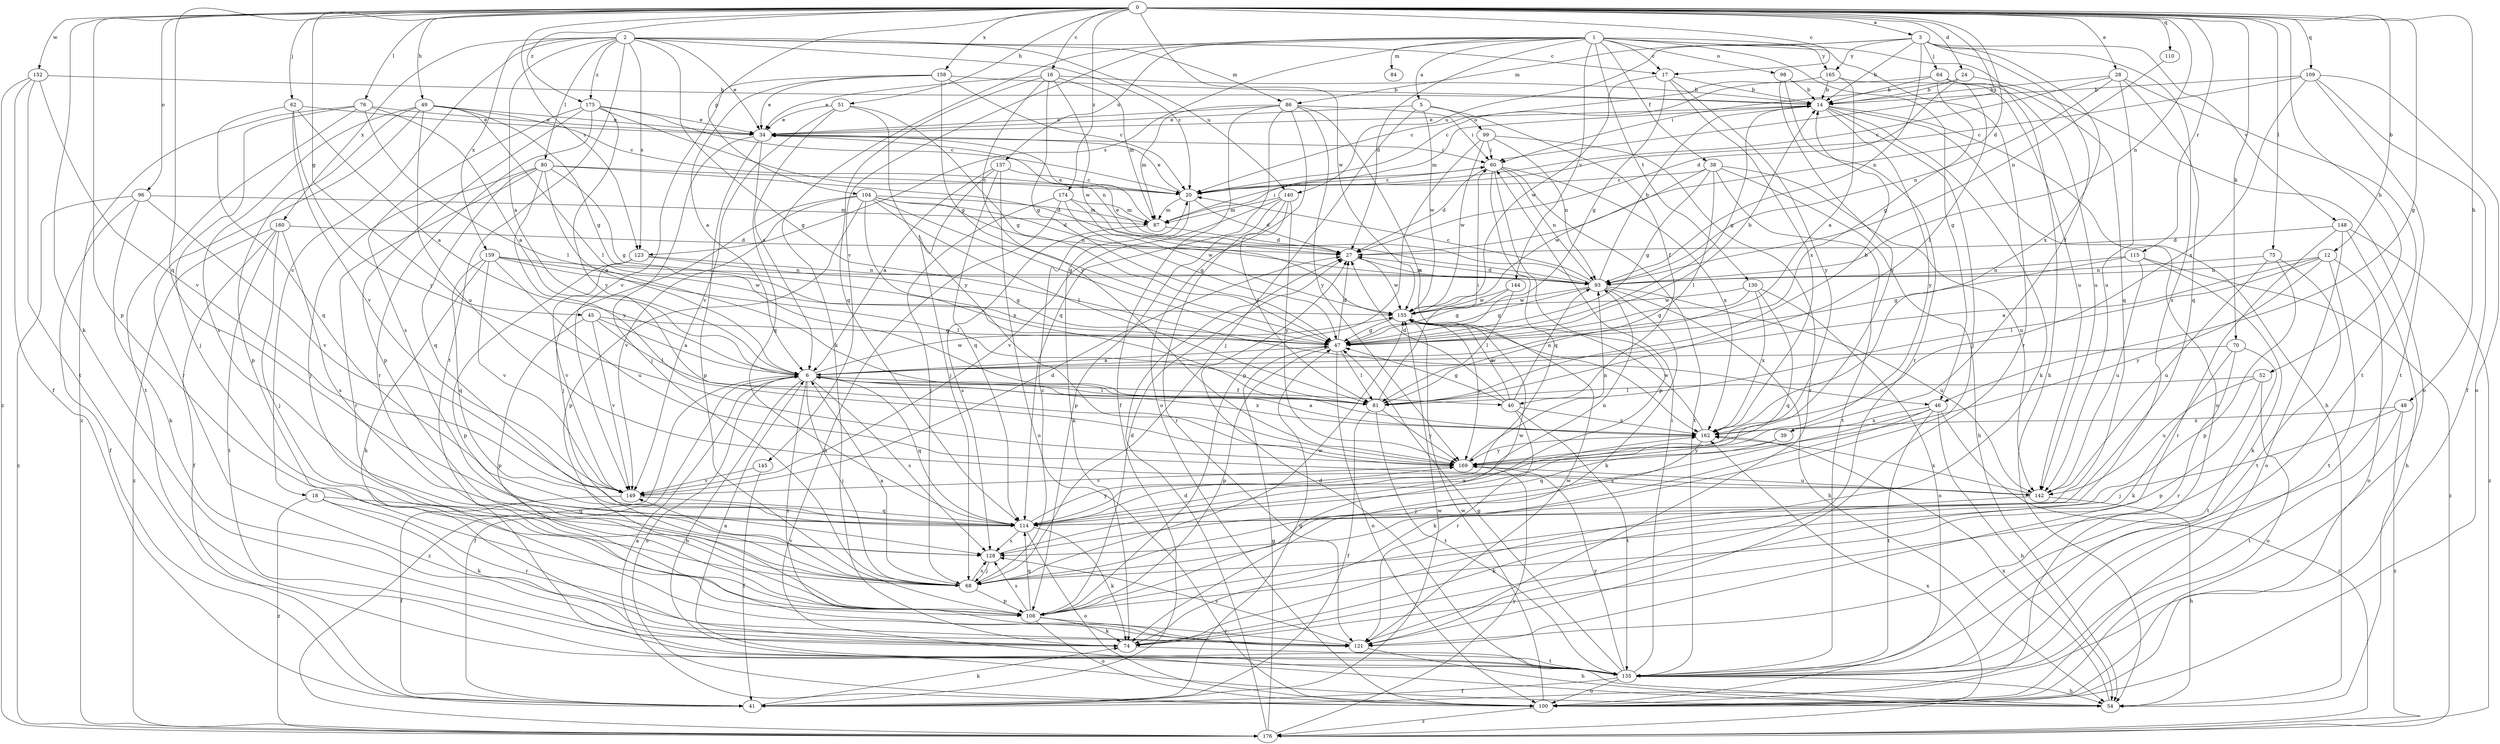 strict digraph  {
0;
1;
2;
3;
5;
6;
12;
14;
16;
17;
18;
20;
24;
27;
28;
34;
38;
39;
40;
41;
45;
46;
47;
48;
49;
51;
52;
54;
60;
62;
64;
68;
70;
74;
75;
76;
80;
81;
84;
86;
87;
93;
96;
98;
99;
100;
104;
108;
109;
110;
114;
115;
121;
123;
128;
130;
135;
137;
140;
142;
144;
145;
148;
149;
152;
155;
158;
159;
160;
162;
165;
169;
174;
175;
176;
0 -> 3  [label=a];
0 -> 12  [label=b];
0 -> 16  [label=c];
0 -> 17  [label=c];
0 -> 24  [label=d];
0 -> 27  [label=d];
0 -> 28  [label=e];
0 -> 45  [label=g];
0 -> 46  [label=g];
0 -> 48  [label=h];
0 -> 49  [label=h];
0 -> 51  [label=h];
0 -> 52  [label=h];
0 -> 60  [label=i];
0 -> 62  [label=j];
0 -> 70  [label=k];
0 -> 74  [label=k];
0 -> 75  [label=l];
0 -> 76  [label=l];
0 -> 93  [label=n];
0 -> 96  [label=o];
0 -> 104  [label=p];
0 -> 108  [label=p];
0 -> 109  [label=q];
0 -> 110  [label=q];
0 -> 114  [label=q];
0 -> 115  [label=r];
0 -> 123  [label=s];
0 -> 152  [label=w];
0 -> 155  [label=w];
0 -> 158  [label=x];
0 -> 174  [label=z];
0 -> 175  [label=z];
1 -> 5  [label=a];
1 -> 17  [label=c];
1 -> 27  [label=d];
1 -> 38  [label=f];
1 -> 46  [label=g];
1 -> 54  [label=h];
1 -> 74  [label=k];
1 -> 84  [label=m];
1 -> 98  [label=o];
1 -> 121  [label=r];
1 -> 123  [label=s];
1 -> 130  [label=t];
1 -> 137  [label=u];
1 -> 144  [label=v];
1 -> 145  [label=v];
1 -> 165  [label=y];
2 -> 6  [label=a];
2 -> 17  [label=c];
2 -> 18  [label=c];
2 -> 20  [label=c];
2 -> 34  [label=e];
2 -> 46  [label=g];
2 -> 80  [label=l];
2 -> 86  [label=m];
2 -> 123  [label=s];
2 -> 135  [label=t];
2 -> 140  [label=u];
2 -> 159  [label=x];
2 -> 160  [label=x];
2 -> 175  [label=z];
3 -> 14  [label=b];
3 -> 39  [label=f];
3 -> 64  [label=j];
3 -> 86  [label=m];
3 -> 93  [label=n];
3 -> 128  [label=s];
3 -> 140  [label=u];
3 -> 148  [label=v];
3 -> 162  [label=x];
3 -> 165  [label=y];
5 -> 34  [label=e];
5 -> 40  [label=f];
5 -> 68  [label=j];
5 -> 99  [label=o];
5 -> 155  [label=w];
6 -> 40  [label=f];
6 -> 41  [label=f];
6 -> 54  [label=h];
6 -> 68  [label=j];
6 -> 81  [label=l];
6 -> 100  [label=o];
6 -> 114  [label=q];
6 -> 121  [label=r];
6 -> 128  [label=s];
6 -> 155  [label=w];
6 -> 162  [label=x];
6 -> 176  [label=z];
12 -> 6  [label=a];
12 -> 81  [label=l];
12 -> 93  [label=n];
12 -> 100  [label=o];
12 -> 135  [label=t];
12 -> 169  [label=y];
14 -> 34  [label=e];
14 -> 47  [label=g];
14 -> 54  [label=h];
14 -> 68  [label=j];
14 -> 74  [label=k];
14 -> 87  [label=m];
14 -> 100  [label=o];
14 -> 169  [label=y];
16 -> 14  [label=b];
16 -> 34  [label=e];
16 -> 47  [label=g];
16 -> 87  [label=m];
16 -> 114  [label=q];
16 -> 155  [label=w];
16 -> 169  [label=y];
17 -> 14  [label=b];
17 -> 47  [label=g];
17 -> 155  [label=w];
17 -> 162  [label=x];
17 -> 169  [label=y];
18 -> 74  [label=k];
18 -> 114  [label=q];
18 -> 121  [label=r];
18 -> 176  [label=z];
20 -> 27  [label=d];
20 -> 34  [label=e];
20 -> 74  [label=k];
20 -> 87  [label=m];
24 -> 14  [label=b];
24 -> 27  [label=d];
24 -> 60  [label=i];
24 -> 100  [label=o];
27 -> 93  [label=n];
27 -> 155  [label=w];
28 -> 14  [label=b];
28 -> 20  [label=c];
28 -> 93  [label=n];
28 -> 114  [label=q];
28 -> 135  [label=t];
28 -> 142  [label=u];
34 -> 60  [label=i];
34 -> 68  [label=j];
34 -> 108  [label=p];
34 -> 114  [label=q];
38 -> 20  [label=c];
38 -> 47  [label=g];
38 -> 54  [label=h];
38 -> 81  [label=l];
38 -> 135  [label=t];
38 -> 142  [label=u];
38 -> 155  [label=w];
39 -> 114  [label=q];
39 -> 169  [label=y];
40 -> 27  [label=d];
40 -> 47  [label=g];
40 -> 93  [label=n];
40 -> 121  [label=r];
40 -> 135  [label=t];
40 -> 155  [label=w];
40 -> 162  [label=x];
41 -> 47  [label=g];
41 -> 74  [label=k];
41 -> 155  [label=w];
45 -> 6  [label=a];
45 -> 47  [label=g];
45 -> 81  [label=l];
45 -> 108  [label=p];
45 -> 149  [label=v];
46 -> 54  [label=h];
46 -> 74  [label=k];
46 -> 128  [label=s];
46 -> 135  [label=t];
46 -> 162  [label=x];
46 -> 176  [label=z];
47 -> 6  [label=a];
47 -> 14  [label=b];
47 -> 27  [label=d];
47 -> 81  [label=l];
47 -> 100  [label=o];
47 -> 108  [label=p];
48 -> 68  [label=j];
48 -> 135  [label=t];
48 -> 162  [label=x];
48 -> 176  [label=z];
49 -> 20  [label=c];
49 -> 34  [label=e];
49 -> 47  [label=g];
49 -> 81  [label=l];
49 -> 108  [label=p];
49 -> 121  [label=r];
49 -> 128  [label=s];
49 -> 142  [label=u];
51 -> 6  [label=a];
51 -> 34  [label=e];
51 -> 47  [label=g];
51 -> 149  [label=v];
51 -> 169  [label=y];
52 -> 81  [label=l];
52 -> 100  [label=o];
52 -> 108  [label=p];
52 -> 142  [label=u];
54 -> 27  [label=d];
54 -> 162  [label=x];
60 -> 20  [label=c];
60 -> 27  [label=d];
60 -> 93  [label=n];
60 -> 108  [label=p];
60 -> 114  [label=q];
60 -> 135  [label=t];
60 -> 162  [label=x];
62 -> 6  [label=a];
62 -> 34  [label=e];
62 -> 114  [label=q];
62 -> 149  [label=v];
62 -> 169  [label=y];
64 -> 14  [label=b];
64 -> 20  [label=c];
64 -> 47  [label=g];
64 -> 81  [label=l];
64 -> 114  [label=q];
64 -> 142  [label=u];
68 -> 6  [label=a];
68 -> 20  [label=c];
68 -> 108  [label=p];
68 -> 128  [label=s];
68 -> 149  [label=v];
68 -> 155  [label=w];
70 -> 6  [label=a];
70 -> 74  [label=k];
70 -> 121  [label=r];
70 -> 135  [label=t];
74 -> 135  [label=t];
75 -> 93  [label=n];
75 -> 108  [label=p];
75 -> 135  [label=t];
75 -> 142  [label=u];
76 -> 6  [label=a];
76 -> 34  [label=e];
76 -> 68  [label=j];
76 -> 81  [label=l];
76 -> 135  [label=t];
76 -> 176  [label=z];
80 -> 6  [label=a];
80 -> 20  [label=c];
80 -> 27  [label=d];
80 -> 47  [label=g];
80 -> 68  [label=j];
80 -> 114  [label=q];
80 -> 121  [label=r];
80 -> 169  [label=y];
81 -> 14  [label=b];
81 -> 41  [label=f];
81 -> 60  [label=i];
81 -> 135  [label=t];
81 -> 169  [label=y];
86 -> 34  [label=e];
86 -> 41  [label=f];
86 -> 60  [label=i];
86 -> 87  [label=m];
86 -> 100  [label=o];
86 -> 114  [label=q];
86 -> 162  [label=x];
86 -> 169  [label=y];
87 -> 27  [label=d];
87 -> 34  [label=e];
87 -> 60  [label=i];
87 -> 128  [label=s];
93 -> 14  [label=b];
93 -> 20  [label=c];
93 -> 27  [label=d];
93 -> 34  [label=e];
93 -> 47  [label=g];
93 -> 54  [label=h];
93 -> 74  [label=k];
93 -> 142  [label=u];
93 -> 155  [label=w];
96 -> 41  [label=f];
96 -> 74  [label=k];
96 -> 87  [label=m];
96 -> 149  [label=v];
96 -> 176  [label=z];
98 -> 14  [label=b];
98 -> 121  [label=r];
98 -> 169  [label=y];
99 -> 60  [label=i];
99 -> 93  [label=n];
99 -> 108  [label=p];
99 -> 121  [label=r];
99 -> 155  [label=w];
100 -> 6  [label=a];
100 -> 155  [label=w];
100 -> 176  [label=z];
104 -> 27  [label=d];
104 -> 47  [label=g];
104 -> 68  [label=j];
104 -> 81  [label=l];
104 -> 87  [label=m];
104 -> 93  [label=n];
104 -> 108  [label=p];
104 -> 149  [label=v];
104 -> 162  [label=x];
108 -> 27  [label=d];
108 -> 74  [label=k];
108 -> 100  [label=o];
108 -> 114  [label=q];
108 -> 121  [label=r];
108 -> 128  [label=s];
109 -> 14  [label=b];
109 -> 20  [label=c];
109 -> 41  [label=f];
109 -> 100  [label=o];
109 -> 135  [label=t];
109 -> 162  [label=x];
110 -> 93  [label=n];
114 -> 74  [label=k];
114 -> 93  [label=n];
114 -> 100  [label=o];
114 -> 128  [label=s];
114 -> 162  [label=x];
114 -> 169  [label=y];
115 -> 47  [label=g];
115 -> 74  [label=k];
115 -> 93  [label=n];
115 -> 142  [label=u];
115 -> 176  [label=z];
121 -> 54  [label=h];
121 -> 128  [label=s];
121 -> 155  [label=w];
123 -> 47  [label=g];
123 -> 93  [label=n];
123 -> 108  [label=p];
123 -> 149  [label=v];
128 -> 68  [label=j];
128 -> 155  [label=w];
130 -> 47  [label=g];
130 -> 100  [label=o];
130 -> 114  [label=q];
130 -> 155  [label=w];
130 -> 162  [label=x];
135 -> 6  [label=a];
135 -> 41  [label=f];
135 -> 47  [label=g];
135 -> 54  [label=h];
135 -> 60  [label=i];
135 -> 100  [label=o];
135 -> 169  [label=y];
137 -> 6  [label=a];
137 -> 20  [label=c];
137 -> 68  [label=j];
137 -> 100  [label=o];
137 -> 114  [label=q];
140 -> 81  [label=l];
140 -> 87  [label=m];
140 -> 108  [label=p];
140 -> 121  [label=r];
140 -> 149  [label=v];
140 -> 169  [label=y];
142 -> 54  [label=h];
142 -> 74  [label=k];
142 -> 162  [label=x];
144 -> 47  [label=g];
144 -> 81  [label=l];
144 -> 155  [label=w];
145 -> 41  [label=f];
145 -> 149  [label=v];
148 -> 27  [label=d];
148 -> 54  [label=h];
148 -> 100  [label=o];
148 -> 121  [label=r];
148 -> 176  [label=z];
149 -> 27  [label=d];
149 -> 41  [label=f];
149 -> 114  [label=q];
152 -> 14  [label=b];
152 -> 41  [label=f];
152 -> 135  [label=t];
152 -> 149  [label=v];
152 -> 176  [label=z];
155 -> 47  [label=g];
155 -> 169  [label=y];
158 -> 6  [label=a];
158 -> 14  [label=b];
158 -> 20  [label=c];
158 -> 34  [label=e];
158 -> 47  [label=g];
158 -> 149  [label=v];
159 -> 74  [label=k];
159 -> 81  [label=l];
159 -> 93  [label=n];
159 -> 114  [label=q];
159 -> 142  [label=u];
159 -> 149  [label=v];
159 -> 155  [label=w];
160 -> 27  [label=d];
160 -> 41  [label=f];
160 -> 68  [label=j];
160 -> 128  [label=s];
160 -> 135  [label=t];
160 -> 176  [label=z];
162 -> 6  [label=a];
162 -> 68  [label=j];
162 -> 155  [label=w];
162 -> 169  [label=y];
165 -> 6  [label=a];
165 -> 14  [label=b];
165 -> 20  [label=c];
165 -> 142  [label=u];
169 -> 93  [label=n];
169 -> 142  [label=u];
169 -> 149  [label=v];
174 -> 47  [label=g];
174 -> 54  [label=h];
174 -> 68  [label=j];
174 -> 87  [label=m];
174 -> 155  [label=w];
175 -> 20  [label=c];
175 -> 34  [label=e];
175 -> 93  [label=n];
175 -> 108  [label=p];
175 -> 121  [label=r];
175 -> 128  [label=s];
175 -> 169  [label=y];
176 -> 27  [label=d];
176 -> 47  [label=g];
176 -> 162  [label=x];
176 -> 169  [label=y];
}
